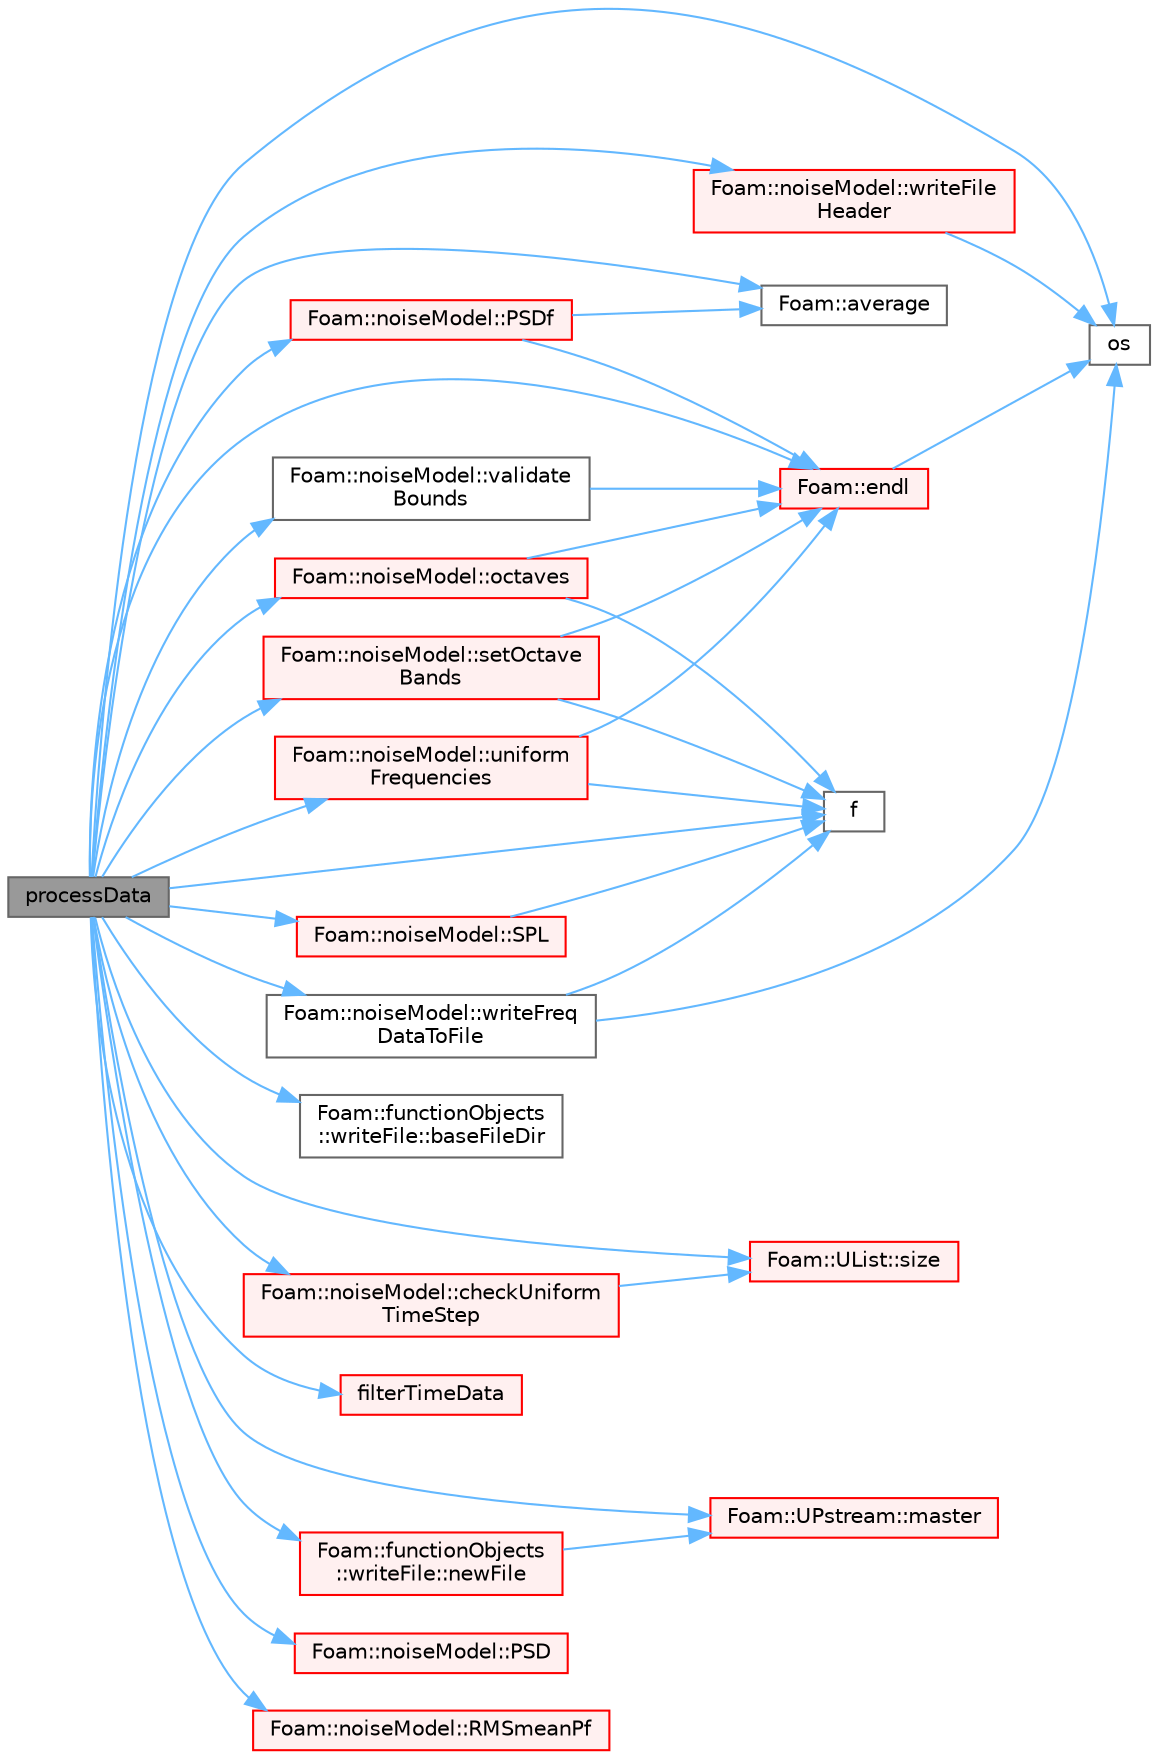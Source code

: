 digraph "processData"
{
 // LATEX_PDF_SIZE
  bgcolor="transparent";
  edge [fontname=Helvetica,fontsize=10,labelfontname=Helvetica,labelfontsize=10];
  node [fontname=Helvetica,fontsize=10,shape=box,height=0.2,width=0.4];
  rankdir="LR";
  Node1 [id="Node000001",label="processData",height=0.2,width=0.4,color="gray40", fillcolor="grey60", style="filled", fontcolor="black",tooltip=" "];
  Node1 -> Node2 [id="edge1_Node000001_Node000002",color="steelblue1",style="solid",tooltip=" "];
  Node2 [id="Node000002",label="Foam::average",height=0.2,width=0.4,color="grey40", fillcolor="white", style="filled",URL="$namespaceFoam.html#ae3a40013a0cf78a5cc978a3806cdd04b",tooltip=" "];
  Node1 -> Node3 [id="edge2_Node000001_Node000003",color="steelblue1",style="solid",tooltip=" "];
  Node3 [id="Node000003",label="Foam::functionObjects\l::writeFile::baseFileDir",height=0.2,width=0.4,color="grey40", fillcolor="white", style="filled",URL="$classFoam_1_1functionObjects_1_1writeFile.html#a1af3f7eab05afefbe183df0b5b0c1b20",tooltip=" "];
  Node1 -> Node4 [id="edge3_Node000001_Node000004",color="steelblue1",style="solid",tooltip=" "];
  Node4 [id="Node000004",label="Foam::noiseModel::checkUniform\lTimeStep",height=0.2,width=0.4,color="red", fillcolor="#FFF0F0", style="filled",URL="$classFoam_1_1noiseModel.html#abbc1c011b586c83c885f6a53798e4de3",tooltip=" "];
  Node4 -> Node12 [id="edge4_Node000004_Node000012",color="steelblue1",style="solid",tooltip=" "];
  Node12 [id="Node000012",label="Foam::UList::size",height=0.2,width=0.4,color="red", fillcolor="#FFF0F0", style="filled",URL="$classFoam_1_1UList.html#ac1fc1d9dab324bb1b8452c7aa4813026",tooltip=" "];
  Node1 -> Node14 [id="edge5_Node000001_Node000014",color="steelblue1",style="solid",tooltip=" "];
  Node14 [id="Node000014",label="Foam::endl",height=0.2,width=0.4,color="red", fillcolor="#FFF0F0", style="filled",URL="$namespaceFoam.html#a7d5eca45a323264dc5fe811500ebda47",tooltip=" "];
  Node14 -> Node17 [id="edge6_Node000014_Node000017",color="steelblue1",style="solid",tooltip=" "];
  Node17 [id="Node000017",label="os",height=0.2,width=0.4,color="grey40", fillcolor="white", style="filled",URL="$faMeshWriteEdgesOBJ_8H.html#abea05d50bd7259b44f2002c0382ba13e",tooltip=" "];
  Node1 -> Node18 [id="edge7_Node000001_Node000018",color="steelblue1",style="solid",tooltip=" "];
  Node18 [id="Node000018",label="f",height=0.2,width=0.4,color="grey40", fillcolor="white", style="filled",URL="$readKivaGrid_8H.html#a888be93833ac7a23170555c69c690288",tooltip=" "];
  Node1 -> Node19 [id="edge8_Node000001_Node000019",color="steelblue1",style="solid",tooltip=" "];
  Node19 [id="Node000019",label="filterTimeData",height=0.2,width=0.4,color="red", fillcolor="#FFF0F0", style="filled",URL="$classFoam_1_1noiseModels_1_1pointNoise.html#a1e48767576cea64a4265b3e1253ca920",tooltip=" "];
  Node1 -> Node29 [id="edge9_Node000001_Node000029",color="steelblue1",style="solid",tooltip=" "];
  Node29 [id="Node000029",label="Foam::UPstream::master",height=0.2,width=0.4,color="red", fillcolor="#FFF0F0", style="filled",URL="$classFoam_1_1UPstream.html#a60159c36fcc2e247e0cb24b89914f1e4",tooltip=" "];
  Node1 -> Node31 [id="edge10_Node000001_Node000031",color="steelblue1",style="solid",tooltip=" "];
  Node31 [id="Node000031",label="Foam::functionObjects\l::writeFile::newFile",height=0.2,width=0.4,color="red", fillcolor="#FFF0F0", style="filled",URL="$classFoam_1_1functionObjects_1_1writeFile.html#a8d302f7062779492dee6fe591c1a9406",tooltip=" "];
  Node31 -> Node29 [id="edge11_Node000031_Node000029",color="steelblue1",style="solid",tooltip=" "];
  Node1 -> Node39 [id="edge12_Node000001_Node000039",color="steelblue1",style="solid",tooltip=" "];
  Node39 [id="Node000039",label="Foam::noiseModel::octaves",height=0.2,width=0.4,color="red", fillcolor="#FFF0F0", style="filled",URL="$classFoam_1_1noiseModel.html#a168ed93a3b05545517d64bb05880d566",tooltip=" "];
  Node39 -> Node14 [id="edge13_Node000039_Node000014",color="steelblue1",style="solid",tooltip=" "];
  Node39 -> Node18 [id="edge14_Node000039_Node000018",color="steelblue1",style="solid",tooltip=" "];
  Node1 -> Node17 [id="edge15_Node000001_Node000017",color="steelblue1",style="solid",tooltip=" "];
  Node1 -> Node44 [id="edge16_Node000001_Node000044",color="steelblue1",style="solid",tooltip=" "];
  Node44 [id="Node000044",label="Foam::noiseModel::PSD",height=0.2,width=0.4,color="red", fillcolor="#FFF0F0", style="filled",URL="$classFoam_1_1noiseModel.html#a2d5aec7d7e3bc8e7933a311d77c39c1f",tooltip=" "];
  Node1 -> Node49 [id="edge17_Node000001_Node000049",color="steelblue1",style="solid",tooltip=" "];
  Node49 [id="Node000049",label="Foam::noiseModel::PSDf",height=0.2,width=0.4,color="red", fillcolor="#FFF0F0", style="filled",URL="$classFoam_1_1noiseModel.html#ad0b40bb8e24957cb7d3a24e40cf9ff46",tooltip=" "];
  Node49 -> Node2 [id="edge18_Node000049_Node000002",color="steelblue1",style="solid",tooltip=" "];
  Node49 -> Node14 [id="edge19_Node000049_Node000014",color="steelblue1",style="solid",tooltip=" "];
  Node1 -> Node55 [id="edge20_Node000001_Node000055",color="steelblue1",style="solid",tooltip=" "];
  Node55 [id="Node000055",label="Foam::noiseModel::RMSmeanPf",height=0.2,width=0.4,color="red", fillcolor="#FFF0F0", style="filled",URL="$classFoam_1_1noiseModel.html#a1f0305d3261739a063092619f2e6f9a1",tooltip=" "];
  Node1 -> Node58 [id="edge21_Node000001_Node000058",color="steelblue1",style="solid",tooltip=" "];
  Node58 [id="Node000058",label="Foam::noiseModel::setOctave\lBands",height=0.2,width=0.4,color="red", fillcolor="#FFF0F0", style="filled",URL="$classFoam_1_1noiseModel.html#a671311bf3e9306f916b93de639ead034",tooltip=" "];
  Node58 -> Node14 [id="edge22_Node000058_Node000014",color="steelblue1",style="solid",tooltip=" "];
  Node58 -> Node18 [id="edge23_Node000058_Node000018",color="steelblue1",style="solid",tooltip=" "];
  Node1 -> Node12 [id="edge24_Node000001_Node000012",color="steelblue1",style="solid",tooltip=" "];
  Node1 -> Node60 [id="edge25_Node000001_Node000060",color="steelblue1",style="solid",tooltip=" "];
  Node60 [id="Node000060",label="Foam::noiseModel::SPL",height=0.2,width=0.4,color="red", fillcolor="#FFF0F0", style="filled",URL="$classFoam_1_1noiseModel.html#a88f5579434406dc8800f27cff3c34574",tooltip=" "];
  Node60 -> Node18 [id="edge26_Node000060_Node000018",color="steelblue1",style="solid",tooltip=" "];
  Node1 -> Node63 [id="edge27_Node000001_Node000063",color="steelblue1",style="solid",tooltip=" "];
  Node63 [id="Node000063",label="Foam::noiseModel::uniform\lFrequencies",height=0.2,width=0.4,color="red", fillcolor="#FFF0F0", style="filled",URL="$classFoam_1_1noiseModel.html#a032960a2db5c6df3d30af8585dc71c47",tooltip=" "];
  Node63 -> Node14 [id="edge28_Node000063_Node000014",color="steelblue1",style="solid",tooltip=" "];
  Node63 -> Node18 [id="edge29_Node000063_Node000018",color="steelblue1",style="solid",tooltip=" "];
  Node1 -> Node65 [id="edge30_Node000001_Node000065",color="steelblue1",style="solid",tooltip=" "];
  Node65 [id="Node000065",label="Foam::noiseModel::validate\lBounds",height=0.2,width=0.4,color="grey40", fillcolor="white", style="filled",URL="$classFoam_1_1noiseModel.html#af1583245f7ce4e1332f46f8a9ef77adf",tooltip=" "];
  Node65 -> Node14 [id="edge31_Node000065_Node000014",color="steelblue1",style="solid",tooltip=" "];
  Node1 -> Node66 [id="edge32_Node000001_Node000066",color="steelblue1",style="solid",tooltip=" "];
  Node66 [id="Node000066",label="Foam::noiseModel::writeFile\lHeader",height=0.2,width=0.4,color="red", fillcolor="#FFF0F0", style="filled",URL="$classFoam_1_1noiseModel.html#aac3e6c5c26d47169a94934e762afa2eb",tooltip=" "];
  Node66 -> Node17 [id="edge33_Node000066_Node000017",color="steelblue1",style="solid",tooltip=" "];
  Node1 -> Node68 [id="edge34_Node000001_Node000068",color="steelblue1",style="solid",tooltip=" "];
  Node68 [id="Node000068",label="Foam::noiseModel::writeFreq\lDataToFile",height=0.2,width=0.4,color="grey40", fillcolor="white", style="filled",URL="$classFoam_1_1noiseModel.html#aef9d239d1f0672353c39e3e0af0f24b0",tooltip=" "];
  Node68 -> Node18 [id="edge35_Node000068_Node000018",color="steelblue1",style="solid",tooltip=" "];
  Node68 -> Node17 [id="edge36_Node000068_Node000017",color="steelblue1",style="solid",tooltip=" "];
}
